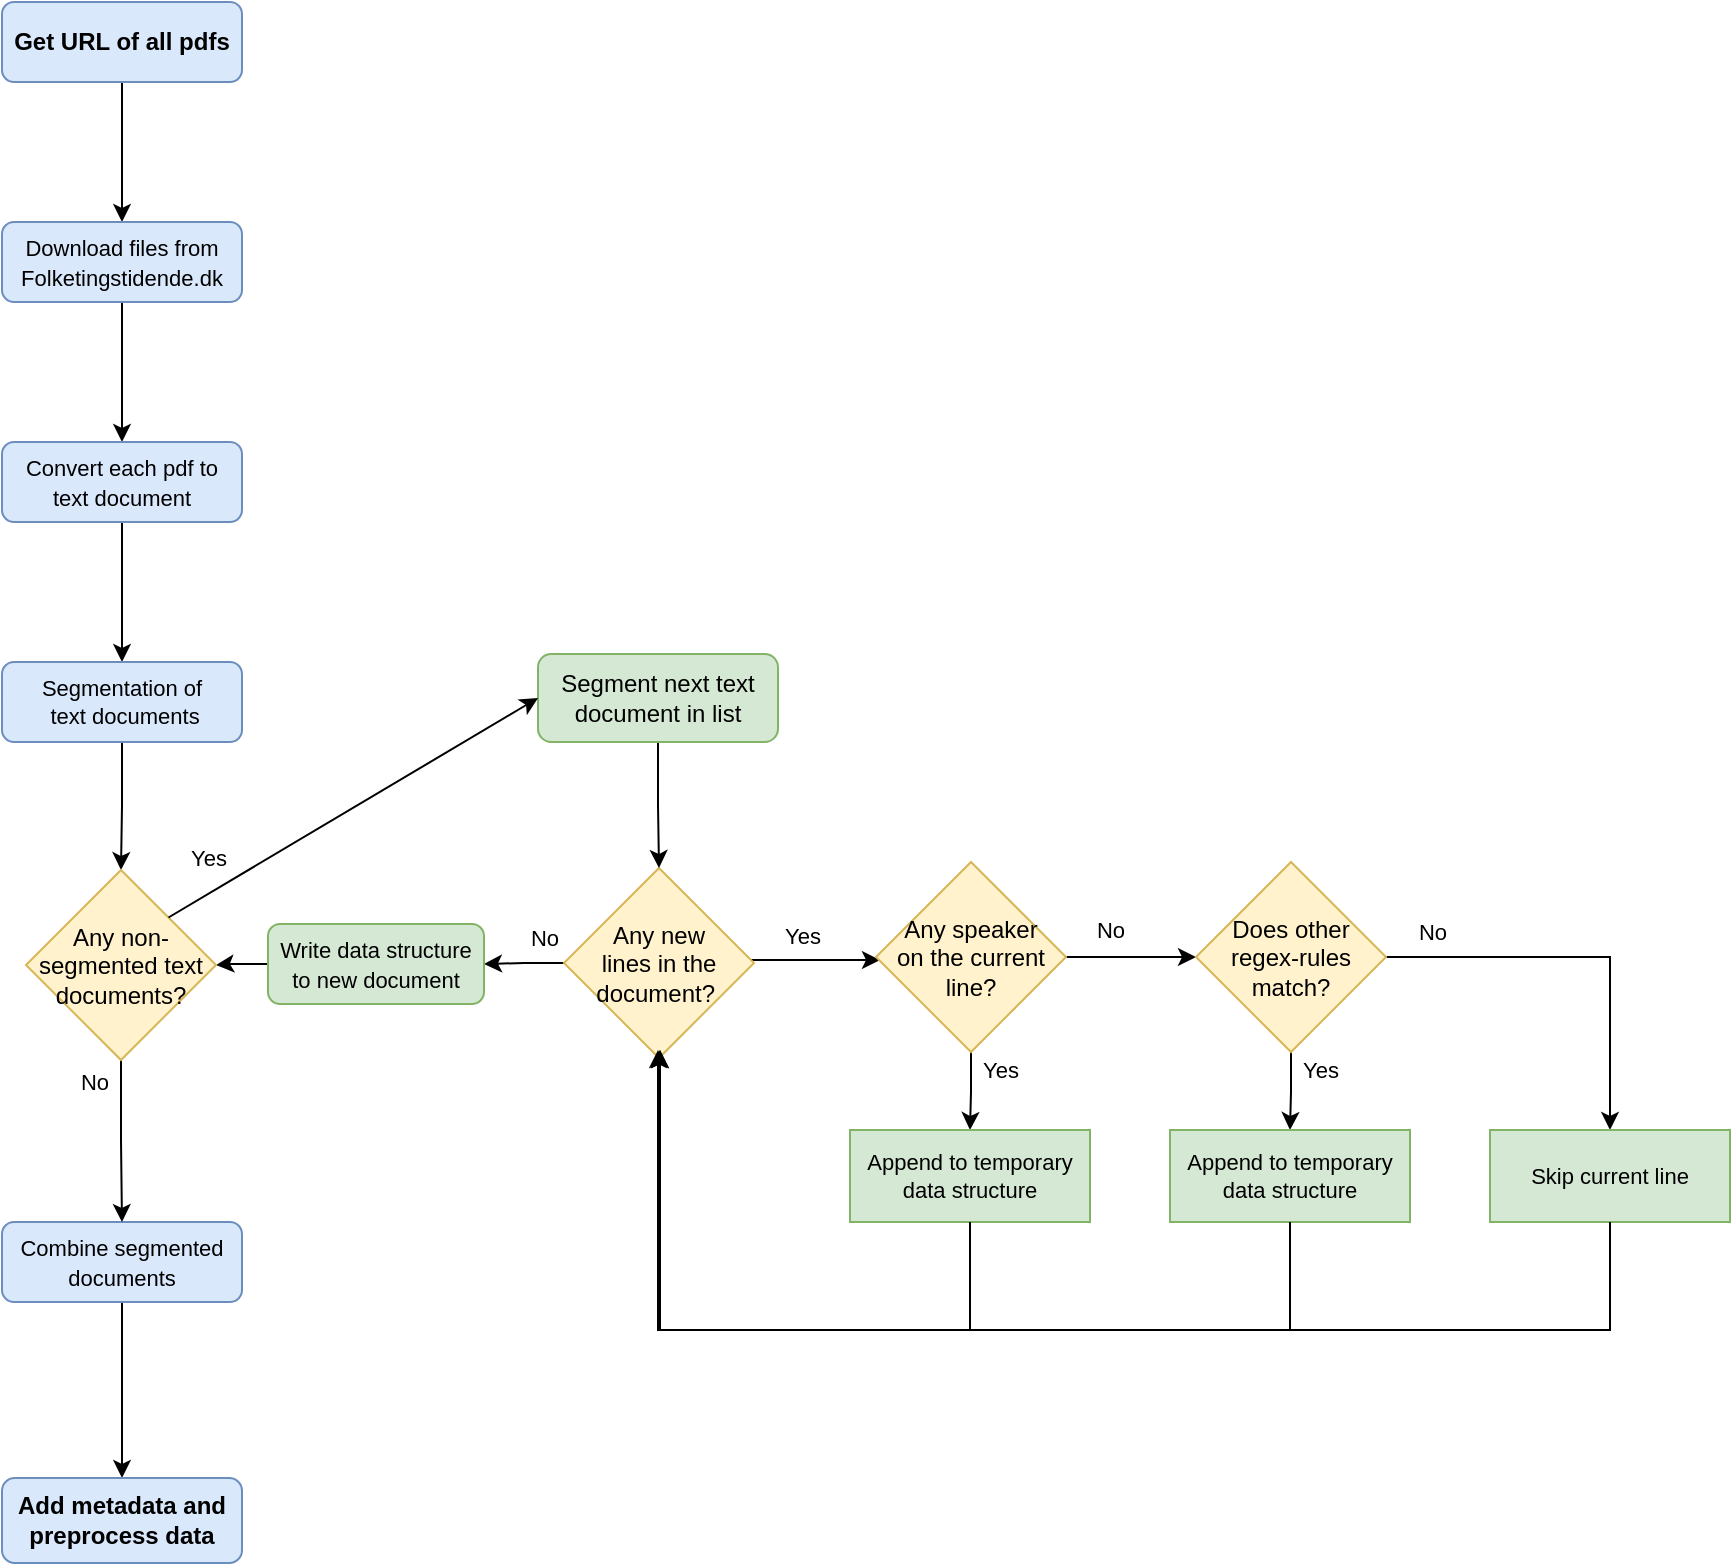 <mxfile version="15.9.6" type="device"><diagram id="C5RBs43oDa-KdzZeNtuy" name="Page-1"><mxGraphModel dx="981" dy="602" grid="1" gridSize="10" guides="1" tooltips="1" connect="1" arrows="1" fold="1" page="1" pageScale="1" pageWidth="1169" pageHeight="827" math="0" shadow="0"><root><mxCell id="WIyWlLk6GJQsqaUBKTNV-0"/><mxCell id="WIyWlLk6GJQsqaUBKTNV-1" parent="WIyWlLk6GJQsqaUBKTNV-0"/><mxCell id="zlkOCCRFMReY07v3Nlhw-36" value="" style="edgeStyle=orthogonalEdgeStyle;rounded=0;orthogonalLoop=1;jettySize=auto;html=1;" parent="WIyWlLk6GJQsqaUBKTNV-1" source="zlkOCCRFMReY07v3Nlhw-1" target="zlkOCCRFMReY07v3Nlhw-3" edge="1"><mxGeometry relative="1" as="geometry"/></mxCell><mxCell id="zlkOCCRFMReY07v3Nlhw-1" value="Get URL of all pdfs" style="rounded=1;whiteSpace=wrap;html=1;fontSize=12;glass=0;strokeWidth=1;shadow=0;fillColor=#dae8fc;strokeColor=#6c8ebf;fontStyle=1" parent="WIyWlLk6GJQsqaUBKTNV-1" vertex="1"><mxGeometry x="309" y="480" width="120" height="40" as="geometry"/></mxCell><mxCell id="zlkOCCRFMReY07v3Nlhw-37" value="" style="edgeStyle=orthogonalEdgeStyle;rounded=0;orthogonalLoop=1;jettySize=auto;html=1;" parent="WIyWlLk6GJQsqaUBKTNV-1" source="zlkOCCRFMReY07v3Nlhw-3" target="zlkOCCRFMReY07v3Nlhw-5" edge="1"><mxGeometry relative="1" as="geometry"/></mxCell><mxCell id="zlkOCCRFMReY07v3Nlhw-3" value="&lt;font style=&quot;font-size: 11px&quot;&gt;Download files from Folketingstidende.dk&lt;/font&gt;" style="whiteSpace=wrap;html=1;rounded=1;shadow=0;strokeWidth=1;glass=0;fillColor=#dae8fc;strokeColor=#6c8ebf;" parent="WIyWlLk6GJQsqaUBKTNV-1" vertex="1"><mxGeometry x="309" y="590" width="120" height="40" as="geometry"/></mxCell><mxCell id="zlkOCCRFMReY07v3Nlhw-4" value="" style="edgeStyle=orthogonalEdgeStyle;rounded=0;orthogonalLoop=1;jettySize=auto;html=1;fontSize=11;" parent="WIyWlLk6GJQsqaUBKTNV-1" source="zlkOCCRFMReY07v3Nlhw-5" target="zlkOCCRFMReY07v3Nlhw-32" edge="1"><mxGeometry relative="1" as="geometry"/></mxCell><mxCell id="zlkOCCRFMReY07v3Nlhw-5" value="&lt;font style=&quot;font-size: 11px&quot;&gt;Convert each pdf to &lt;br&gt;text document&lt;/font&gt;" style="whiteSpace=wrap;html=1;rounded=1;shadow=0;strokeWidth=1;glass=0;fillColor=#dae8fc;strokeColor=#6c8ebf;" parent="WIyWlLk6GJQsqaUBKTNV-1" vertex="1"><mxGeometry x="309" y="700" width="120" height="40" as="geometry"/></mxCell><mxCell id="zlkOCCRFMReY07v3Nlhw-7" value="" style="edgeStyle=orthogonalEdgeStyle;rounded=0;orthogonalLoop=1;jettySize=auto;html=1;fontSize=11;" parent="WIyWlLk6GJQsqaUBKTNV-1" edge="1"><mxGeometry relative="1" as="geometry"><mxPoint x="748" y="959" as="targetPoint"/><mxPoint x="683" y="959" as="sourcePoint"/></mxGeometry></mxCell><mxCell id="Sk_C4kJZCwCQXfToWGUW-3" value="" style="edgeStyle=orthogonalEdgeStyle;rounded=0;orthogonalLoop=1;jettySize=auto;html=1;" parent="WIyWlLk6GJQsqaUBKTNV-1" source="zlkOCCRFMReY07v3Nlhw-9" target="zlkOCCRFMReY07v3Nlhw-31" edge="1"><mxGeometry relative="1" as="geometry"/></mxCell><mxCell id="zlkOCCRFMReY07v3Nlhw-9" value="&lt;font style=&quot;font-size: 12px&quot;&gt;Any new &lt;br&gt;lines in the document?&amp;nbsp;&lt;/font&gt;" style="rhombus;whiteSpace=wrap;html=1;fillColor=#fff2cc;strokeColor=#d6b656;fontSize=12;" parent="WIyWlLk6GJQsqaUBKTNV-1" vertex="1"><mxGeometry x="590" y="913" width="95" height="95" as="geometry"/></mxCell><mxCell id="zlkOCCRFMReY07v3Nlhw-10" value="Yes" style="text;html=1;align=center;verticalAlign=middle;resizable=0;points=[];autosize=1;strokeColor=none;fillColor=none;fontSize=11;" parent="WIyWlLk6GJQsqaUBKTNV-1" vertex="1"><mxGeometry x="694" y="937" width="30" height="20" as="geometry"/></mxCell><mxCell id="zlkOCCRFMReY07v3Nlhw-12" value="" style="edgeStyle=orthogonalEdgeStyle;rounded=0;orthogonalLoop=1;jettySize=auto;html=1;fontSize=11;" parent="WIyWlLk6GJQsqaUBKTNV-1" source="zlkOCCRFMReY07v3Nlhw-14" target="zlkOCCRFMReY07v3Nlhw-17" edge="1"><mxGeometry relative="1" as="geometry"/></mxCell><mxCell id="zlkOCCRFMReY07v3Nlhw-13" value="" style="edgeStyle=orthogonalEdgeStyle;rounded=0;orthogonalLoop=1;jettySize=auto;html=1;fontSize=11;" parent="WIyWlLk6GJQsqaUBKTNV-1" source="zlkOCCRFMReY07v3Nlhw-14" target="zlkOCCRFMReY07v3Nlhw-19" edge="1"><mxGeometry relative="1" as="geometry"/></mxCell><mxCell id="zlkOCCRFMReY07v3Nlhw-14" value="&lt;span style=&quot;font-family: &amp;#34;helvetica&amp;#34; ; font-size: 12px ; font-style: normal ; font-weight: 400 ; letter-spacing: normal ; text-align: center ; text-indent: 0px ; text-transform: none ; word-spacing: 0px ; display: inline ; float: none&quot;&gt;Any speaker &lt;br&gt;on the current line?&lt;/span&gt;" style="rhombus;whiteSpace=wrap;html=1;fontSize=12;fillColor=#fff2cc;strokeColor=#d6b656;labelBackgroundColor=none;fontColor=default;" parent="WIyWlLk6GJQsqaUBKTNV-1" vertex="1"><mxGeometry x="746" y="910" width="95" height="95" as="geometry"/></mxCell><mxCell id="zlkOCCRFMReY07v3Nlhw-15" value="" style="edgeStyle=orthogonalEdgeStyle;rounded=0;orthogonalLoop=1;jettySize=auto;html=1;fontSize=11;entryX=0.5;entryY=0;entryDx=0;entryDy=0;" parent="WIyWlLk6GJQsqaUBKTNV-1" source="zlkOCCRFMReY07v3Nlhw-17" target="zlkOCCRFMReY07v3Nlhw-21" edge="1"><mxGeometry relative="1" as="geometry"><mxPoint x="1073" y="959" as="targetPoint"/></mxGeometry></mxCell><mxCell id="zlkOCCRFMReY07v3Nlhw-16" value="" style="edgeStyle=orthogonalEdgeStyle;rounded=0;orthogonalLoop=1;jettySize=auto;html=1;fontSize=11;" parent="WIyWlLk6GJQsqaUBKTNV-1" source="zlkOCCRFMReY07v3Nlhw-17" target="zlkOCCRFMReY07v3Nlhw-20" edge="1"><mxGeometry relative="1" as="geometry"/></mxCell><mxCell id="zlkOCCRFMReY07v3Nlhw-17" value="&lt;span style=&quot;font-family: helvetica; font-size: 12px; font-style: normal; font-weight: 400; letter-spacing: normal; text-align: center; text-indent: 0px; text-transform: none; word-spacing: 0px; display: inline; float: none;&quot;&gt;Does other regex-rules match?&lt;/span&gt;" style="rhombus;whiteSpace=wrap;html=1;fontSize=12;fillColor=#fff2cc;strokeColor=#d6b656;fontColor=default;labelBackgroundColor=none;" parent="WIyWlLk6GJQsqaUBKTNV-1" vertex="1"><mxGeometry x="906" y="910" width="95" height="95" as="geometry"/></mxCell><mxCell id="zlkOCCRFMReY07v3Nlhw-18" value="No" style="text;html=1;align=center;verticalAlign=middle;resizable=0;points=[];autosize=1;strokeColor=none;fillColor=none;fontSize=11;" parent="WIyWlLk6GJQsqaUBKTNV-1" vertex="1"><mxGeometry x="848" y="934" width="30" height="20" as="geometry"/></mxCell><mxCell id="zlkOCCRFMReY07v3Nlhw-19" value="Append to temporary data structure" style="whiteSpace=wrap;html=1;fontSize=11;fillColor=#d5e8d4;strokeColor=#82b366;" parent="WIyWlLk6GJQsqaUBKTNV-1" vertex="1"><mxGeometry x="733" y="1044" width="120" height="46" as="geometry"/></mxCell><mxCell id="zlkOCCRFMReY07v3Nlhw-20" value="Append to temporary data structure" style="whiteSpace=wrap;html=1;fontSize=11;fillColor=#d5e8d4;strokeColor=#82b366;" parent="WIyWlLk6GJQsqaUBKTNV-1" vertex="1"><mxGeometry x="893" y="1044" width="120" height="46" as="geometry"/></mxCell><mxCell id="zlkOCCRFMReY07v3Nlhw-21" value="Skip current line" style="whiteSpace=wrap;html=1;fontSize=11;fillColor=#d5e8d4;strokeColor=#82b366;" parent="WIyWlLk6GJQsqaUBKTNV-1" vertex="1"><mxGeometry x="1053" y="1044" width="120" height="46" as="geometry"/></mxCell><mxCell id="zlkOCCRFMReY07v3Nlhw-22" value="" style="endArrow=classic;html=1;rounded=0;fontSize=11;exitX=0.5;exitY=1;exitDx=0;exitDy=0;entryX=0.5;entryY=1;entryDx=0;entryDy=0;" parent="WIyWlLk6GJQsqaUBKTNV-1" source="zlkOCCRFMReY07v3Nlhw-19" edge="1"><mxGeometry width="50" height="50" relative="1" as="geometry"><mxPoint x="623" y="1204" as="sourcePoint"/><mxPoint x="638" y="1004" as="targetPoint"/><Array as="points"><mxPoint x="793" y="1144"/><mxPoint x="638" y="1144"/></Array></mxGeometry></mxCell><mxCell id="zlkOCCRFMReY07v3Nlhw-23" value="" style="endArrow=classic;html=1;rounded=0;fontSize=11;exitX=0.5;exitY=1;exitDx=0;exitDy=0;entryX=0.5;entryY=1;entryDx=0;entryDy=0;" parent="WIyWlLk6GJQsqaUBKTNV-1" source="zlkOCCRFMReY07v3Nlhw-20" edge="1"><mxGeometry width="50" height="50" relative="1" as="geometry"><mxPoint x="793" y="1104" as="sourcePoint"/><mxPoint x="638.0" y="1004" as="targetPoint"/><Array as="points"><mxPoint x="953" y="1144"/><mxPoint x="638" y="1144"/></Array></mxGeometry></mxCell><mxCell id="zlkOCCRFMReY07v3Nlhw-24" value="" style="endArrow=classic;html=1;rounded=0;fontSize=11;exitX=0.5;exitY=1;exitDx=0;exitDy=0;entryX=0.5;entryY=1;entryDx=0;entryDy=0;" parent="WIyWlLk6GJQsqaUBKTNV-1" source="zlkOCCRFMReY07v3Nlhw-21" edge="1"><mxGeometry width="50" height="50" relative="1" as="geometry"><mxPoint x="952" y="1104" as="sourcePoint"/><mxPoint x="637" y="1004" as="targetPoint"/><Array as="points"><mxPoint x="1113" y="1144"/><mxPoint x="637" y="1144"/></Array></mxGeometry></mxCell><mxCell id="zlkOCCRFMReY07v3Nlhw-25" value="No" style="text;html=1;align=center;verticalAlign=middle;resizable=0;points=[];autosize=1;strokeColor=none;fillColor=none;fontSize=11;" parent="WIyWlLk6GJQsqaUBKTNV-1" vertex="1"><mxGeometry x="1009" y="935" width="30" height="20" as="geometry"/></mxCell><mxCell id="zlkOCCRFMReY07v3Nlhw-26" value="Yes" style="text;html=1;align=center;verticalAlign=middle;resizable=0;points=[];autosize=1;strokeColor=none;fillColor=none;fontSize=11;" parent="WIyWlLk6GJQsqaUBKTNV-1" vertex="1"><mxGeometry x="793" y="1004" width="30" height="20" as="geometry"/></mxCell><mxCell id="zlkOCCRFMReY07v3Nlhw-27" value="Yes" style="text;html=1;align=center;verticalAlign=middle;resizable=0;points=[];autosize=1;strokeColor=none;fillColor=none;fontSize=11;" parent="WIyWlLk6GJQsqaUBKTNV-1" vertex="1"><mxGeometry x="953" y="1004" width="30" height="20" as="geometry"/></mxCell><mxCell id="Sk_C4kJZCwCQXfToWGUW-2" value="" style="edgeStyle=orthogonalEdgeStyle;rounded=0;orthogonalLoop=1;jettySize=auto;html=1;" parent="WIyWlLk6GJQsqaUBKTNV-1" source="zlkOCCRFMReY07v3Nlhw-29" target="zlkOCCRFMReY07v3Nlhw-33" edge="1"><mxGeometry relative="1" as="geometry"/></mxCell><mxCell id="zlkOCCRFMReY07v3Nlhw-29" value="&lt;font style=&quot;font-size: 11px&quot;&gt;Combine segmented documents&lt;br&gt;&lt;/font&gt;" style="whiteSpace=wrap;html=1;rounded=1;shadow=0;strokeWidth=1;glass=0;fillColor=#dae8fc;strokeColor=#6c8ebf;" parent="WIyWlLk6GJQsqaUBKTNV-1" vertex="1"><mxGeometry x="309" y="1090" width="120" height="40" as="geometry"/></mxCell><mxCell id="zlkOCCRFMReY07v3Nlhw-52" value="" style="edgeStyle=orthogonalEdgeStyle;rounded=0;orthogonalLoop=1;jettySize=auto;html=1;" parent="WIyWlLk6GJQsqaUBKTNV-1" source="zlkOCCRFMReY07v3Nlhw-31" target="zlkOCCRFMReY07v3Nlhw-38" edge="1"><mxGeometry relative="1" as="geometry"/></mxCell><mxCell id="zlkOCCRFMReY07v3Nlhw-31" value="&lt;font style=&quot;font-size: 11px&quot;&gt;Write data structure to new document&lt;/font&gt;" style="whiteSpace=wrap;html=1;rounded=1;shadow=0;strokeWidth=1;glass=0;fillColor=#d5e8d4;strokeColor=#82b366;" parent="WIyWlLk6GJQsqaUBKTNV-1" vertex="1"><mxGeometry x="442" y="941" width="108" height="40" as="geometry"/></mxCell><mxCell id="zlkOCCRFMReY07v3Nlhw-41" value="" style="edgeStyle=orthogonalEdgeStyle;rounded=0;orthogonalLoop=1;jettySize=auto;html=1;" parent="WIyWlLk6GJQsqaUBKTNV-1" source="zlkOCCRFMReY07v3Nlhw-32" target="zlkOCCRFMReY07v3Nlhw-38" edge="1"><mxGeometry relative="1" as="geometry"/></mxCell><mxCell id="zlkOCCRFMReY07v3Nlhw-32" value="Segmentation of&lt;br&gt;&amp;nbsp;text documents" style="rounded=1;whiteSpace=wrap;html=1;fontSize=11;fillColor=#dae8fc;strokeColor=#6c8ebf;" parent="WIyWlLk6GJQsqaUBKTNV-1" vertex="1"><mxGeometry x="309" y="810" width="120" height="40" as="geometry"/></mxCell><mxCell id="zlkOCCRFMReY07v3Nlhw-33" value="Add metadata and preprocess data" style="whiteSpace=wrap;html=1;rounded=1;shadow=0;strokeWidth=1;glass=0;fillColor=#dae8fc;strokeColor=#6c8ebf;fontStyle=1" parent="WIyWlLk6GJQsqaUBKTNV-1" vertex="1"><mxGeometry x="309" y="1218" width="120" height="42.5" as="geometry"/></mxCell><mxCell id="zlkOCCRFMReY07v3Nlhw-55" value="" style="edgeStyle=orthogonalEdgeStyle;rounded=0;orthogonalLoop=1;jettySize=auto;html=1;" parent="WIyWlLk6GJQsqaUBKTNV-1" source="zlkOCCRFMReY07v3Nlhw-38" target="zlkOCCRFMReY07v3Nlhw-29" edge="1"><mxGeometry relative="1" as="geometry"/></mxCell><mxCell id="zlkOCCRFMReY07v3Nlhw-38" value="&lt;font style=&quot;font-size: 12px&quot;&gt;Any non-&lt;br style=&quot;font-size: 12px&quot;&gt;segmented text documents?&lt;/font&gt;" style="rhombus;whiteSpace=wrap;html=1;fillColor=#fff2cc;strokeColor=#d6b656;fontSize=12;" parent="WIyWlLk6GJQsqaUBKTNV-1" vertex="1"><mxGeometry x="321" y="914" width="95" height="95" as="geometry"/></mxCell><mxCell id="zlkOCCRFMReY07v3Nlhw-44" value="" style="edgeStyle=orthogonalEdgeStyle;rounded=0;orthogonalLoop=1;jettySize=auto;html=1;" parent="WIyWlLk6GJQsqaUBKTNV-1" source="zlkOCCRFMReY07v3Nlhw-42" target="zlkOCCRFMReY07v3Nlhw-9" edge="1"><mxGeometry relative="1" as="geometry"/></mxCell><mxCell id="zlkOCCRFMReY07v3Nlhw-42" value="Segment next text document in list" style="rounded=1;whiteSpace=wrap;html=1;fillColor=#d5e8d4;strokeColor=#82b366;" parent="WIyWlLk6GJQsqaUBKTNV-1" vertex="1"><mxGeometry x="577" y="806" width="120" height="44" as="geometry"/></mxCell><mxCell id="zlkOCCRFMReY07v3Nlhw-47" value="No" style="text;html=1;align=center;verticalAlign=middle;resizable=0;points=[];autosize=1;strokeColor=none;fillColor=none;fontSize=11;" parent="WIyWlLk6GJQsqaUBKTNV-1" vertex="1"><mxGeometry x="565" y="938" width="30" height="20" as="geometry"/></mxCell><mxCell id="zlkOCCRFMReY07v3Nlhw-48" value="Yes" style="text;html=1;align=center;verticalAlign=middle;resizable=0;points=[];autosize=1;strokeColor=none;fillColor=none;fontSize=11;" parent="WIyWlLk6GJQsqaUBKTNV-1" vertex="1"><mxGeometry x="397" y="898" width="30" height="20" as="geometry"/></mxCell><mxCell id="zlkOCCRFMReY07v3Nlhw-49" value="No" style="text;html=1;align=center;verticalAlign=middle;resizable=0;points=[];autosize=1;strokeColor=none;fillColor=none;fontSize=11;" parent="WIyWlLk6GJQsqaUBKTNV-1" vertex="1"><mxGeometry x="340" y="1010" width="30" height="20" as="geometry"/></mxCell><mxCell id="Sk_C4kJZCwCQXfToWGUW-1" value="" style="endArrow=classic;html=1;rounded=0;exitX=1;exitY=0;exitDx=0;exitDy=0;entryX=0;entryY=0.5;entryDx=0;entryDy=0;" parent="WIyWlLk6GJQsqaUBKTNV-1" source="zlkOCCRFMReY07v3Nlhw-38" target="zlkOCCRFMReY07v3Nlhw-42" edge="1"><mxGeometry width="50" height="50" relative="1" as="geometry"><mxPoint x="550" y="940" as="sourcePoint"/><mxPoint x="600" y="890" as="targetPoint"/></mxGeometry></mxCell></root></mxGraphModel></diagram></mxfile>